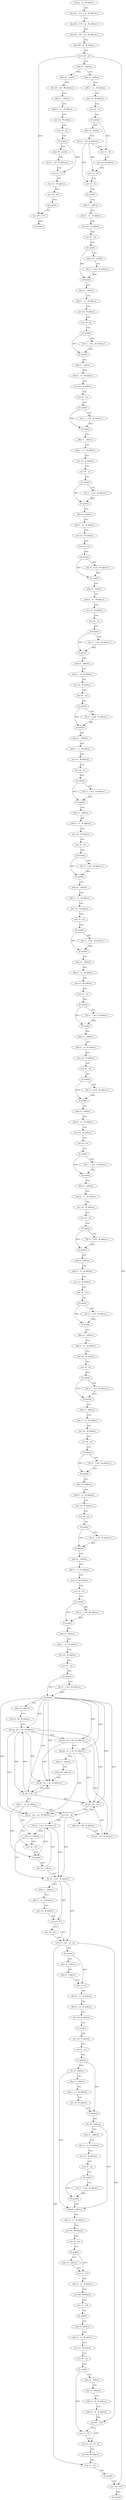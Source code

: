 digraph "func" {
"4204412" [label = "sub sp , sp , # address" ]
"4204416" [label = "stp x22 , x21 , [ sp , # address ]" ]
"4204420" [label = "stp x20 , x19 , [ sp , # address ]" ]
"4204424" [label = "stp x29 , x30 , [ sp , # address ]" ]
"4204428" [label = "add x29 , sp , # address" ]
"4204432" [label = "mov w19 , w0" ]
"4204436" [label = "cbnz w0 , address" ]
"4205368" [label = "adrp x8 , symbol" ]
"4204440" [label = "adrp x1 , address" ]
"4205372" [label = "ldr x20 , [ x8 , # address ]" ]
"4205376" [label = "adrp x1 , address" ]
"4205380" [label = "add x1 , x1 , # address" ]
"4205384" [label = "mov w2 , # address" ]
"4205388" [label = "mov x0 , xzr" ]
"4205392" [label = "bl symbol" ]
"4205396" [label = "adrp x8 , symbol" ]
"4205400" [label = "ldr x3 , [ x8 , # address ]" ]
"4205404" [label = "mov x2 , x0" ]
"4205408" [label = "mov w1 , # address" ]
"4205412" [label = "mov x0 , x20" ]
"4205416" [label = "bl symbol" ]
"4205420" [label = "mov w0 , w19" ]
"4205424" [label = "bl symbol" ]
"4204444" [label = "add x1 , x1 , # address" ]
"4204448" [label = "mov w2 , # address" ]
"4204452" [label = "mov x0 , xzr" ]
"4204456" [label = "bl symbol" ]
"4204460" [label = "adrp x8 , symbol" ]
"4204464" [label = "ldr x2 , [ x8 , # address ]" ]
"4204468" [label = "mov x1 , x0" ]
"4204472" [label = "mov w0 , # address" ]
"4204476" [label = "mov x3 , x2" ]
"4204480" [label = "mov x4 , x2" ]
"4204484" [label = "bl symbol" ]
"4204488" [label = "adrp x1 , address" ]
"4204492" [label = "add x1 , x1 , # address" ]
"4204496" [label = "mov w2 , # address" ]
"4204500" [label = "mov x0 , xzr" ]
"4204504" [label = "bl symbol" ]
"4204508" [label = "adrp x22 , symbol" ]
"4204512" [label = "ldr x1 , [ x22 , # address ]" ]
"4204516" [label = "bl symbol" ]
"4204520" [label = "adrp x1 , address" ]
"4204524" [label = "add x1 , x1 , # address" ]
"4204528" [label = "mov w2 , # address" ]
"4204532" [label = "mov x0 , xzr" ]
"4204536" [label = "bl symbol" ]
"4204540" [label = "ldr x1 , [ x22 , # address ]" ]
"4204544" [label = "bl symbol" ]
"4204548" [label = "adrp x1 , address" ]
"4204552" [label = "add x1 , x1 , # address" ]
"4204556" [label = "mov w2 , # address" ]
"4204560" [label = "mov x0 , xzr" ]
"4204564" [label = "bl symbol" ]
"4204568" [label = "ldr x1 , [ x22 , # address ]" ]
"4204572" [label = "bl symbol" ]
"4204576" [label = "adrp x1 , address" ]
"4204580" [label = "add x1 , x1 , # address" ]
"4204584" [label = "mov w2 , # address" ]
"4204588" [label = "mov x0 , xzr" ]
"4204592" [label = "bl symbol" ]
"4204596" [label = "ldr x1 , [ x22 , # address ]" ]
"4204600" [label = "bl symbol" ]
"4204604" [label = "adrp x1 , address" ]
"4204608" [label = "add x1 , x1 , # address" ]
"4204612" [label = "mov w2 , # address" ]
"4204616" [label = "mov x0 , xzr" ]
"4204620" [label = "bl symbol" ]
"4204624" [label = "ldr x1 , [ x22 , # address ]" ]
"4204628" [label = "bl symbol" ]
"4204632" [label = "adrp x1 , address" ]
"4204636" [label = "add x1 , x1 , # address" ]
"4204640" [label = "mov w2 , # address" ]
"4204644" [label = "mov x0 , xzr" ]
"4204648" [label = "bl symbol" ]
"4204652" [label = "ldr x1 , [ x22 , # address ]" ]
"4204656" [label = "bl symbol" ]
"4204660" [label = "adrp x1 , address" ]
"4204664" [label = "add x1 , x1 , # address" ]
"4204668" [label = "mov w2 , # address" ]
"4204672" [label = "mov x0 , xzr" ]
"4204676" [label = "bl symbol" ]
"4204680" [label = "ldr x1 , [ x22 , # address ]" ]
"4204684" [label = "bl symbol" ]
"4204688" [label = "adrp x1 , address" ]
"4204692" [label = "add x1 , x1 , # address" ]
"4204696" [label = "mov w2 , # address" ]
"4204700" [label = "mov x0 , xzr" ]
"4204704" [label = "bl symbol" ]
"4204708" [label = "ldr x1 , [ x22 , # address ]" ]
"4204712" [label = "bl symbol" ]
"4204716" [label = "adrp x1 , address" ]
"4204720" [label = "add x1 , x1 , # address" ]
"4204724" [label = "mov w2 , # address" ]
"4204728" [label = "mov x0 , xzr" ]
"4204732" [label = "bl symbol" ]
"4204736" [label = "ldr x1 , [ x22 , # address ]" ]
"4204740" [label = "bl symbol" ]
"4204744" [label = "adrp x1 , address" ]
"4204748" [label = "add x1 , x1 , # address" ]
"4204752" [label = "mov w2 , # address" ]
"4204756" [label = "mov x0 , xzr" ]
"4204760" [label = "bl symbol" ]
"4204764" [label = "ldr x1 , [ x22 , # address ]" ]
"4204768" [label = "bl symbol" ]
"4204772" [label = "adrp x1 , address" ]
"4204776" [label = "add x1 , x1 , # address" ]
"4204780" [label = "mov w2 , # address" ]
"4204784" [label = "mov x0 , xzr" ]
"4204788" [label = "bl symbol" ]
"4204792" [label = "ldr x1 , [ x22 , # address ]" ]
"4204796" [label = "bl symbol" ]
"4204800" [label = "adrp x1 , address" ]
"4204804" [label = "add x1 , x1 , # address" ]
"4204808" [label = "mov w2 , # address" ]
"4204812" [label = "mov x0 , xzr" ]
"4204816" [label = "bl symbol" ]
"4204820" [label = "ldr x1 , [ x22 , # address ]" ]
"4204824" [label = "bl symbol" ]
"4204828" [label = "adrp x1 , address" ]
"4204832" [label = "add x1 , x1 , # address" ]
"4204836" [label = "mov w2 , # address" ]
"4204840" [label = "mov x0 , xzr" ]
"4204844" [label = "bl symbol" ]
"4204848" [label = "ldr x1 , [ x22 , # address ]" ]
"4204852" [label = "bl symbol" ]
"4204856" [label = "adrp x1 , address" ]
"4204860" [label = "add x1 , x1 , # address" ]
"4204864" [label = "mov w2 , # address" ]
"4204868" [label = "mov x0 , xzr" ]
"4204872" [label = "bl symbol" ]
"4204876" [label = "ldr x1 , [ x22 , # address ]" ]
"4204880" [label = "bl symbol" ]
"4204884" [label = "adrp x1 , address" ]
"4204888" [label = "add x1 , x1 , # address" ]
"4204892" [label = "mov w2 , # address" ]
"4204896" [label = "mov x0 , xzr" ]
"4204900" [label = "bl symbol" ]
"4204904" [label = "ldr x1 , [ x22 , # address ]" ]
"4204908" [label = "bl symbol" ]
"4204912" [label = "adrp x1 , address" ]
"4204916" [label = "add x1 , x1 , # address" ]
"4204920" [label = "mov w2 , # address" ]
"4204924" [label = "mov x0 , xzr" ]
"4204928" [label = "bl symbol" ]
"4204932" [label = "ldr x1 , [ x22 , # address ]" ]
"4204936" [label = "bl symbol" ]
"4204940" [label = "adrp x1 , address" ]
"4204944" [label = "add x1 , x1 , # address" ]
"4204948" [label = "mov w2 , # address" ]
"4204952" [label = "mov x0 , xzr" ]
"4204956" [label = "bl symbol" ]
"4204960" [label = "ldr x1 , [ x22 , # address ]" ]
"4204964" [label = "bl symbol" ]
"4204968" [label = "adrp x1 , address" ]
"4204972" [label = "add x1 , x1 , # address" ]
"4204976" [label = "mov w2 , # address" ]
"4204980" [label = "mov x0 , xzr" ]
"4204984" [label = "bl symbol" ]
"4204988" [label = "ldr x1 , [ x22 , # address ]" ]
"4204992" [label = "bl symbol" ]
"4204996" [label = "adrp x1 , address" ]
"4205000" [label = "add x1 , x1 , # address" ]
"4205004" [label = "mov w2 , # address" ]
"4205008" [label = "mov x0 , xzr" ]
"4205012" [label = "bl symbol" ]
"4205016" [label = "ldr x1 , [ x22 , # address ]" ]
"4205020" [label = "bl symbol" ]
"4205024" [label = "adrp x1 , address" ]
"4205028" [label = "add x1 , x1 , # address" ]
"4205032" [label = "mov w2 , # address" ]
"4205036" [label = "mov x0 , xzr" ]
"4205040" [label = "bl symbol" ]
"4205044" [label = "ldr x1 , [ x22 , # address ]" ]
"4205048" [label = "bl symbol" ]
"4205052" [label = "adrp x8 , address" ]
"4205056" [label = "add x8 , x8 , # address" ]
"4205060" [label = "ldp q2 , q0 , [ x8 , # address ]" ]
"4205064" [label = "ldp q3 , q4 , [ x8 , # address ]" ]
"4205068" [label = "ldp q5 , q1 , [ x8 , # address ]" ]
"4205072" [label = "adrp x1 , address" ]
"4205076" [label = "adrp x20 , address" ]
"4205080" [label = "stp q0 , q3 , [ sp , # address ]" ]
"4205084" [label = "ldr q0 , [ x8 ]" ]
"4205088" [label = "add x1 , x1 , # address" ]
"4205092" [label = "mov x21 , sp" ]
"4205096" [label = "add x20 , x20 , # address" ]
"4205100" [label = "str q4 , [ sp , # address ]" ]
"4205104" [label = "stp q0 , q5 , [ sp ]" ]
"4205108" [label = "stp q1 , q2 , [ sp , # address ]" ]
"4205112" [label = "mov x0 , x20" ]
"4205132" [label = "ldr x8 , [ x21 , # address ]" ]
"4205136" [label = "adrp x1 , address" ]
"4205140" [label = "add x1 , x1 , # address" ]
"4205144" [label = "mov w2 , # address" ]
"4205148" [label = "cmp x8 , # 0" ]
"4205152" [label = "mov x0 , xzr" ]
"4205156" [label = "csel x21 , x20 , x8 , eq" ]
"4205160" [label = "bl symbol" ]
"4205164" [label = "adrp x2 , address" ]
"4205168" [label = "adrp x3 , address" ]
"4205172" [label = "mov x1 , x0" ]
"4205176" [label = "add x2 , x2 , # address" ]
"4205180" [label = "add x3 , x3 , # address" ]
"4205184" [label = "mov w0 , # address" ]
"4205188" [label = "bl symbol" ]
"4205192" [label = "mov w0 , # address" ]
"4205196" [label = "mov x1 , xzr" ]
"4205200" [label = "bl symbol" ]
"4205204" [label = "cbz x0 , address" ]
"4205256" [label = "adrp x1 , address" ]
"4205208" [label = "adrp x1 , address" ]
"4205124" [label = "ldr x1 , [ x21 , # address ]!" ]
"4205128" [label = "cbnz x1 , address" ]
"4205260" [label = "add x1 , x1 , # address" ]
"4205264" [label = "mov w2 , # address" ]
"4205268" [label = "mov x0 , xzr" ]
"4205272" [label = "bl symbol" ]
"4205276" [label = "adrp x2 , address" ]
"4205280" [label = "mov x1 , x0" ]
"4205284" [label = "add x2 , x2 , # address" ]
"4205288" [label = "mov w0 , # address" ]
"4205292" [label = "mov x3 , x20" ]
"4205296" [label = "bl symbol" ]
"4205300" [label = "adrp x1 , address" ]
"4205304" [label = "add x1 , x1 , # address" ]
"4205308" [label = "mov w2 , # address" ]
"4205312" [label = "mov x0 , xzr" ]
"4205316" [label = "bl symbol" ]
"4205320" [label = "adrp x8 , address" ]
"4205324" [label = "adrp x9 , address" ]
"4205328" [label = "add x8 , x8 , # address" ]
"4205332" [label = "add x9 , x9 , # address" ]
"4205336" [label = "cmp x21 , x20" ]
"4205340" [label = "mov x1 , x0" ]
"4205344" [label = "csel x3 , x9 , x8 , eq" ]
"4205348" [label = "mov w0 , # address" ]
"4205352" [label = "mov x2 , x21" ]
"4205356" [label = "bl symbol" ]
"4205360" [label = "mov w0 , w19" ]
"4205364" [label = "bl symbol" ]
"4205212" [label = "add x1 , x1 , # address" ]
"4205216" [label = "mov w2 , # address" ]
"4205220" [label = "bl symbol" ]
"4205224" [label = "cbz w0 , address" ]
"4205228" [label = "adrp x1 , address" ]
"4205116" [label = "bl symbol" ]
"4205120" [label = "cbz w0 , address" ]
"4205232" [label = "add x1 , x1 , # address" ]
"4205236" [label = "mov w2 , # address" ]
"4205240" [label = "mov x0 , xzr" ]
"4205244" [label = "bl symbol" ]
"4205248" [label = "ldr x1 , [ x22 , # address ]" ]
"4205252" [label = "bl symbol" ]
"4204412" -> "4204416" [ label = "CFG" ]
"4204416" -> "4204420" [ label = "CFG" ]
"4204420" -> "4204424" [ label = "CFG" ]
"4204424" -> "4204428" [ label = "CFG" ]
"4204428" -> "4204432" [ label = "CFG" ]
"4204432" -> "4204436" [ label = "CFG" ]
"4204432" -> "4205420" [ label = "DFG" ]
"4204432" -> "4205360" [ label = "DFG" ]
"4204436" -> "4205368" [ label = "CFG" ]
"4204436" -> "4204440" [ label = "CFG" ]
"4205368" -> "4205372" [ label = "CFG" ]
"4204440" -> "4204444" [ label = "CFG" ]
"4205372" -> "4205376" [ label = "CFG" ]
"4205376" -> "4205380" [ label = "CFG" ]
"4205380" -> "4205384" [ label = "CFG" ]
"4205384" -> "4205388" [ label = "CFG" ]
"4205388" -> "4205392" [ label = "CFG" ]
"4205392" -> "4205396" [ label = "CFG" ]
"4205392" -> "4205404" [ label = "DFG" ]
"4205396" -> "4205400" [ label = "CFG" ]
"4205400" -> "4205404" [ label = "CFG" ]
"4205404" -> "4205408" [ label = "CFG" ]
"4205408" -> "4205412" [ label = "CFG" ]
"4205412" -> "4205416" [ label = "CFG" ]
"4205416" -> "4205420" [ label = "CFG" ]
"4205420" -> "4205424" [ label = "DFG" ]
"4204444" -> "4204448" [ label = "CFG" ]
"4204448" -> "4204452" [ label = "CFG" ]
"4204452" -> "4204456" [ label = "CFG" ]
"4204456" -> "4204460" [ label = "CFG" ]
"4204456" -> "4204468" [ label = "DFG" ]
"4204460" -> "4204464" [ label = "CFG" ]
"4204464" -> "4204468" [ label = "CFG" ]
"4204464" -> "4204476" [ label = "DFG" ]
"4204464" -> "4204480" [ label = "DFG" ]
"4204468" -> "4204472" [ label = "CFG" ]
"4204472" -> "4204476" [ label = "CFG" ]
"4204476" -> "4204480" [ label = "CFG" ]
"4204480" -> "4204484" [ label = "CFG" ]
"4204484" -> "4204488" [ label = "CFG" ]
"4204488" -> "4204492" [ label = "CFG" ]
"4204492" -> "4204496" [ label = "CFG" ]
"4204496" -> "4204500" [ label = "CFG" ]
"4204500" -> "4204504" [ label = "CFG" ]
"4204504" -> "4204508" [ label = "CFG" ]
"4204504" -> "4204516" [ label = "DFG" ]
"4204508" -> "4204512" [ label = "CFG" ]
"4204512" -> "4204516" [ label = "DFG" ]
"4204516" -> "4204520" [ label = "CFG" ]
"4204520" -> "4204524" [ label = "CFG" ]
"4204524" -> "4204528" [ label = "CFG" ]
"4204528" -> "4204532" [ label = "CFG" ]
"4204532" -> "4204536" [ label = "CFG" ]
"4204536" -> "4204540" [ label = "CFG" ]
"4204536" -> "4204544" [ label = "DFG" ]
"4204540" -> "4204544" [ label = "DFG" ]
"4204544" -> "4204548" [ label = "CFG" ]
"4204548" -> "4204552" [ label = "CFG" ]
"4204552" -> "4204556" [ label = "CFG" ]
"4204556" -> "4204560" [ label = "CFG" ]
"4204560" -> "4204564" [ label = "CFG" ]
"4204564" -> "4204568" [ label = "CFG" ]
"4204564" -> "4204572" [ label = "DFG" ]
"4204568" -> "4204572" [ label = "DFG" ]
"4204572" -> "4204576" [ label = "CFG" ]
"4204576" -> "4204580" [ label = "CFG" ]
"4204580" -> "4204584" [ label = "CFG" ]
"4204584" -> "4204588" [ label = "CFG" ]
"4204588" -> "4204592" [ label = "CFG" ]
"4204592" -> "4204596" [ label = "CFG" ]
"4204592" -> "4204600" [ label = "DFG" ]
"4204596" -> "4204600" [ label = "DFG" ]
"4204600" -> "4204604" [ label = "CFG" ]
"4204604" -> "4204608" [ label = "CFG" ]
"4204608" -> "4204612" [ label = "CFG" ]
"4204612" -> "4204616" [ label = "CFG" ]
"4204616" -> "4204620" [ label = "CFG" ]
"4204620" -> "4204624" [ label = "CFG" ]
"4204620" -> "4204628" [ label = "DFG" ]
"4204624" -> "4204628" [ label = "DFG" ]
"4204628" -> "4204632" [ label = "CFG" ]
"4204632" -> "4204636" [ label = "CFG" ]
"4204636" -> "4204640" [ label = "CFG" ]
"4204640" -> "4204644" [ label = "CFG" ]
"4204644" -> "4204648" [ label = "CFG" ]
"4204648" -> "4204652" [ label = "CFG" ]
"4204648" -> "4204656" [ label = "DFG" ]
"4204652" -> "4204656" [ label = "DFG" ]
"4204656" -> "4204660" [ label = "CFG" ]
"4204660" -> "4204664" [ label = "CFG" ]
"4204664" -> "4204668" [ label = "CFG" ]
"4204668" -> "4204672" [ label = "CFG" ]
"4204672" -> "4204676" [ label = "CFG" ]
"4204676" -> "4204680" [ label = "CFG" ]
"4204676" -> "4204684" [ label = "DFG" ]
"4204680" -> "4204684" [ label = "DFG" ]
"4204684" -> "4204688" [ label = "CFG" ]
"4204688" -> "4204692" [ label = "CFG" ]
"4204692" -> "4204696" [ label = "CFG" ]
"4204696" -> "4204700" [ label = "CFG" ]
"4204700" -> "4204704" [ label = "CFG" ]
"4204704" -> "4204708" [ label = "CFG" ]
"4204704" -> "4204712" [ label = "DFG" ]
"4204708" -> "4204712" [ label = "DFG" ]
"4204712" -> "4204716" [ label = "CFG" ]
"4204716" -> "4204720" [ label = "CFG" ]
"4204720" -> "4204724" [ label = "CFG" ]
"4204724" -> "4204728" [ label = "CFG" ]
"4204728" -> "4204732" [ label = "CFG" ]
"4204732" -> "4204736" [ label = "CFG" ]
"4204732" -> "4204740" [ label = "DFG" ]
"4204736" -> "4204740" [ label = "DFG" ]
"4204740" -> "4204744" [ label = "CFG" ]
"4204744" -> "4204748" [ label = "CFG" ]
"4204748" -> "4204752" [ label = "CFG" ]
"4204752" -> "4204756" [ label = "CFG" ]
"4204756" -> "4204760" [ label = "CFG" ]
"4204760" -> "4204764" [ label = "CFG" ]
"4204760" -> "4204768" [ label = "DFG" ]
"4204764" -> "4204768" [ label = "DFG" ]
"4204768" -> "4204772" [ label = "CFG" ]
"4204772" -> "4204776" [ label = "CFG" ]
"4204776" -> "4204780" [ label = "CFG" ]
"4204780" -> "4204784" [ label = "CFG" ]
"4204784" -> "4204788" [ label = "CFG" ]
"4204788" -> "4204792" [ label = "CFG" ]
"4204788" -> "4204796" [ label = "DFG" ]
"4204792" -> "4204796" [ label = "DFG" ]
"4204796" -> "4204800" [ label = "CFG" ]
"4204800" -> "4204804" [ label = "CFG" ]
"4204804" -> "4204808" [ label = "CFG" ]
"4204808" -> "4204812" [ label = "CFG" ]
"4204812" -> "4204816" [ label = "CFG" ]
"4204816" -> "4204820" [ label = "CFG" ]
"4204816" -> "4204824" [ label = "DFG" ]
"4204820" -> "4204824" [ label = "DFG" ]
"4204824" -> "4204828" [ label = "CFG" ]
"4204828" -> "4204832" [ label = "CFG" ]
"4204832" -> "4204836" [ label = "CFG" ]
"4204836" -> "4204840" [ label = "CFG" ]
"4204840" -> "4204844" [ label = "CFG" ]
"4204844" -> "4204848" [ label = "CFG" ]
"4204844" -> "4204852" [ label = "DFG" ]
"4204848" -> "4204852" [ label = "DFG" ]
"4204852" -> "4204856" [ label = "CFG" ]
"4204856" -> "4204860" [ label = "CFG" ]
"4204860" -> "4204864" [ label = "CFG" ]
"4204864" -> "4204868" [ label = "CFG" ]
"4204868" -> "4204872" [ label = "CFG" ]
"4204872" -> "4204876" [ label = "CFG" ]
"4204872" -> "4204880" [ label = "DFG" ]
"4204876" -> "4204880" [ label = "DFG" ]
"4204880" -> "4204884" [ label = "CFG" ]
"4204884" -> "4204888" [ label = "CFG" ]
"4204888" -> "4204892" [ label = "CFG" ]
"4204892" -> "4204896" [ label = "CFG" ]
"4204896" -> "4204900" [ label = "CFG" ]
"4204900" -> "4204904" [ label = "CFG" ]
"4204900" -> "4204908" [ label = "DFG" ]
"4204904" -> "4204908" [ label = "DFG" ]
"4204908" -> "4204912" [ label = "CFG" ]
"4204912" -> "4204916" [ label = "CFG" ]
"4204916" -> "4204920" [ label = "CFG" ]
"4204920" -> "4204924" [ label = "CFG" ]
"4204924" -> "4204928" [ label = "CFG" ]
"4204928" -> "4204932" [ label = "CFG" ]
"4204928" -> "4204936" [ label = "DFG" ]
"4204932" -> "4204936" [ label = "DFG" ]
"4204936" -> "4204940" [ label = "CFG" ]
"4204940" -> "4204944" [ label = "CFG" ]
"4204944" -> "4204948" [ label = "CFG" ]
"4204948" -> "4204952" [ label = "CFG" ]
"4204952" -> "4204956" [ label = "CFG" ]
"4204956" -> "4204960" [ label = "CFG" ]
"4204956" -> "4204964" [ label = "DFG" ]
"4204960" -> "4204964" [ label = "DFG" ]
"4204964" -> "4204968" [ label = "CFG" ]
"4204968" -> "4204972" [ label = "CFG" ]
"4204972" -> "4204976" [ label = "CFG" ]
"4204976" -> "4204980" [ label = "CFG" ]
"4204980" -> "4204984" [ label = "CFG" ]
"4204984" -> "4204988" [ label = "CFG" ]
"4204984" -> "4204992" [ label = "DFG" ]
"4204988" -> "4204992" [ label = "DFG" ]
"4204992" -> "4204996" [ label = "CFG" ]
"4204996" -> "4205000" [ label = "CFG" ]
"4205000" -> "4205004" [ label = "CFG" ]
"4205004" -> "4205008" [ label = "CFG" ]
"4205008" -> "4205012" [ label = "CFG" ]
"4205012" -> "4205016" [ label = "CFG" ]
"4205012" -> "4205020" [ label = "DFG" ]
"4205016" -> "4205020" [ label = "DFG" ]
"4205020" -> "4205024" [ label = "CFG" ]
"4205024" -> "4205028" [ label = "CFG" ]
"4205028" -> "4205032" [ label = "CFG" ]
"4205032" -> "4205036" [ label = "CFG" ]
"4205036" -> "4205040" [ label = "CFG" ]
"4205040" -> "4205044" [ label = "CFG" ]
"4205040" -> "4205048" [ label = "DFG" ]
"4205044" -> "4205048" [ label = "DFG" ]
"4205048" -> "4205052" [ label = "CFG" ]
"4205048" -> "4205060" [ label = "DFG" ]
"4205048" -> "4205080" [ label = "DFG" ]
"4205048" -> "4205084" [ label = "DFG" ]
"4205048" -> "4205104" [ label = "DFG" ]
"4205048" -> "4205068" [ label = "DFG" ]
"4205048" -> "4205108" [ label = "DFG" ]
"4205048" -> "4205064" [ label = "DFG" ]
"4205048" -> "4205100" [ label = "DFG" ]
"4205052" -> "4205056" [ label = "CFG" ]
"4205056" -> "4205060" [ label = "CFG" ]
"4205060" -> "4205064" [ label = "CFG" ]
"4205060" -> "4205080" [ label = "DFG" ]
"4205060" -> "4205084" [ label = "DFG" ]
"4205060" -> "4205104" [ label = "DFG" ]
"4205060" -> "4205108" [ label = "DFG" ]
"4205064" -> "4205068" [ label = "CFG" ]
"4205064" -> "4205080" [ label = "DFG" ]
"4205064" -> "4205100" [ label = "DFG" ]
"4205068" -> "4205072" [ label = "CFG" ]
"4205068" -> "4205104" [ label = "DFG" ]
"4205068" -> "4205108" [ label = "DFG" ]
"4205072" -> "4205076" [ label = "CFG" ]
"4205076" -> "4205080" [ label = "CFG" ]
"4205080" -> "4205084" [ label = "CFG" ]
"4205084" -> "4205088" [ label = "CFG" ]
"4205084" -> "4205060" [ label = "DFG" ]
"4205084" -> "4205080" [ label = "DFG" ]
"4205084" -> "4205104" [ label = "DFG" ]
"4205088" -> "4205092" [ label = "CFG" ]
"4205088" -> "4205116" [ label = "DFG" ]
"4205088" -> "4205128" [ label = "DFG" ]
"4205092" -> "4205096" [ label = "CFG" ]
"4205092" -> "4205132" [ label = "DFG" ]
"4205092" -> "4205124" [ label = "DFG" ]
"4205096" -> "4205100" [ label = "CFG" ]
"4205100" -> "4205104" [ label = "CFG" ]
"4205104" -> "4205108" [ label = "CFG" ]
"4205104" -> "4205092" [ label = "DFG" ]
"4205108" -> "4205112" [ label = "CFG" ]
"4205112" -> "4205116" [ label = "CFG" ]
"4205132" -> "4205136" [ label = "CFG" ]
"4205132" -> "4205148" [ label = "DFG" ]
"4205132" -> "4205156" [ label = "DFG" ]
"4205136" -> "4205140" [ label = "CFG" ]
"4205140" -> "4205144" [ label = "CFG" ]
"4205144" -> "4205148" [ label = "CFG" ]
"4205148" -> "4205152" [ label = "CFG" ]
"4205148" -> "4205156" [ label = "DFG" ]
"4205152" -> "4205156" [ label = "CFG" ]
"4205156" -> "4205160" [ label = "CFG" ]
"4205156" -> "4205336" [ label = "DFG" ]
"4205156" -> "4205352" [ label = "DFG" ]
"4205160" -> "4205164" [ label = "CFG" ]
"4205160" -> "4205172" [ label = "DFG" ]
"4205164" -> "4205168" [ label = "CFG" ]
"4205168" -> "4205172" [ label = "CFG" ]
"4205172" -> "4205176" [ label = "CFG" ]
"4205176" -> "4205180" [ label = "CFG" ]
"4205180" -> "4205184" [ label = "CFG" ]
"4205184" -> "4205188" [ label = "CFG" ]
"4205188" -> "4205192" [ label = "CFG" ]
"4205192" -> "4205196" [ label = "CFG" ]
"4205196" -> "4205200" [ label = "CFG" ]
"4205200" -> "4205204" [ label = "DFG" ]
"4205200" -> "4205220" [ label = "DFG" ]
"4205204" -> "4205256" [ label = "CFG" ]
"4205204" -> "4205208" [ label = "CFG" ]
"4205256" -> "4205260" [ label = "CFG" ]
"4205208" -> "4205212" [ label = "CFG" ]
"4205124" -> "4205128" [ label = "DFG" ]
"4205124" -> "4205116" [ label = "DFG" ]
"4205124" -> "4205132" [ label = "DFG" ]
"4205128" -> "4205112" [ label = "CFG" ]
"4205128" -> "4205132" [ label = "CFG" ]
"4205260" -> "4205264" [ label = "CFG" ]
"4205264" -> "4205268" [ label = "CFG" ]
"4205268" -> "4205272" [ label = "CFG" ]
"4205272" -> "4205276" [ label = "CFG" ]
"4205272" -> "4205280" [ label = "DFG" ]
"4205276" -> "4205280" [ label = "CFG" ]
"4205280" -> "4205284" [ label = "CFG" ]
"4205284" -> "4205288" [ label = "CFG" ]
"4205288" -> "4205292" [ label = "CFG" ]
"4205292" -> "4205296" [ label = "CFG" ]
"4205296" -> "4205300" [ label = "CFG" ]
"4205300" -> "4205304" [ label = "CFG" ]
"4205304" -> "4205308" [ label = "CFG" ]
"4205308" -> "4205312" [ label = "CFG" ]
"4205312" -> "4205316" [ label = "CFG" ]
"4205316" -> "4205320" [ label = "CFG" ]
"4205316" -> "4205340" [ label = "DFG" ]
"4205320" -> "4205324" [ label = "CFG" ]
"4205324" -> "4205328" [ label = "CFG" ]
"4205328" -> "4205332" [ label = "CFG" ]
"4205332" -> "4205336" [ label = "CFG" ]
"4205336" -> "4205340" [ label = "CFG" ]
"4205336" -> "4205344" [ label = "DFG" ]
"4205340" -> "4205344" [ label = "CFG" ]
"4205344" -> "4205348" [ label = "CFG" ]
"4205348" -> "4205352" [ label = "CFG" ]
"4205352" -> "4205356" [ label = "CFG" ]
"4205356" -> "4205360" [ label = "CFG" ]
"4205360" -> "4205364" [ label = "DFG" ]
"4205212" -> "4205216" [ label = "CFG" ]
"4205216" -> "4205220" [ label = "CFG" ]
"4205220" -> "4205224" [ label = "DFG" ]
"4205224" -> "4205256" [ label = "CFG" ]
"4205224" -> "4205228" [ label = "CFG" ]
"4205228" -> "4205232" [ label = "CFG" ]
"4205116" -> "4205120" [ label = "DFG" ]
"4205120" -> "4205132" [ label = "CFG" ]
"4205120" -> "4205124" [ label = "CFG" ]
"4205232" -> "4205236" [ label = "CFG" ]
"4205236" -> "4205240" [ label = "CFG" ]
"4205240" -> "4205244" [ label = "CFG" ]
"4205244" -> "4205248" [ label = "CFG" ]
"4205244" -> "4205252" [ label = "DFG" ]
"4205248" -> "4205252" [ label = "DFG" ]
"4205252" -> "4205256" [ label = "CFG" ]
}
